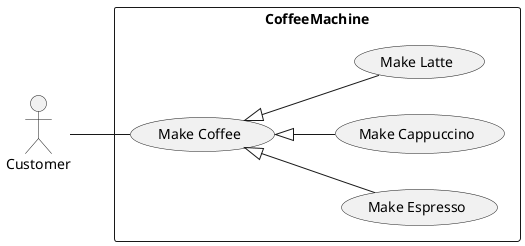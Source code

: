 @startuml
left to right direction

actor Customer as C
rectangle CoffeeMachine {
  C -- (Make Coffee)
  (Make Coffee) <|-- (Make Espresso)
  (Make Coffee) <|-- (Make Cappuccino)
  (Make Coffee) <|-- (Make Latte)
}
@enduml